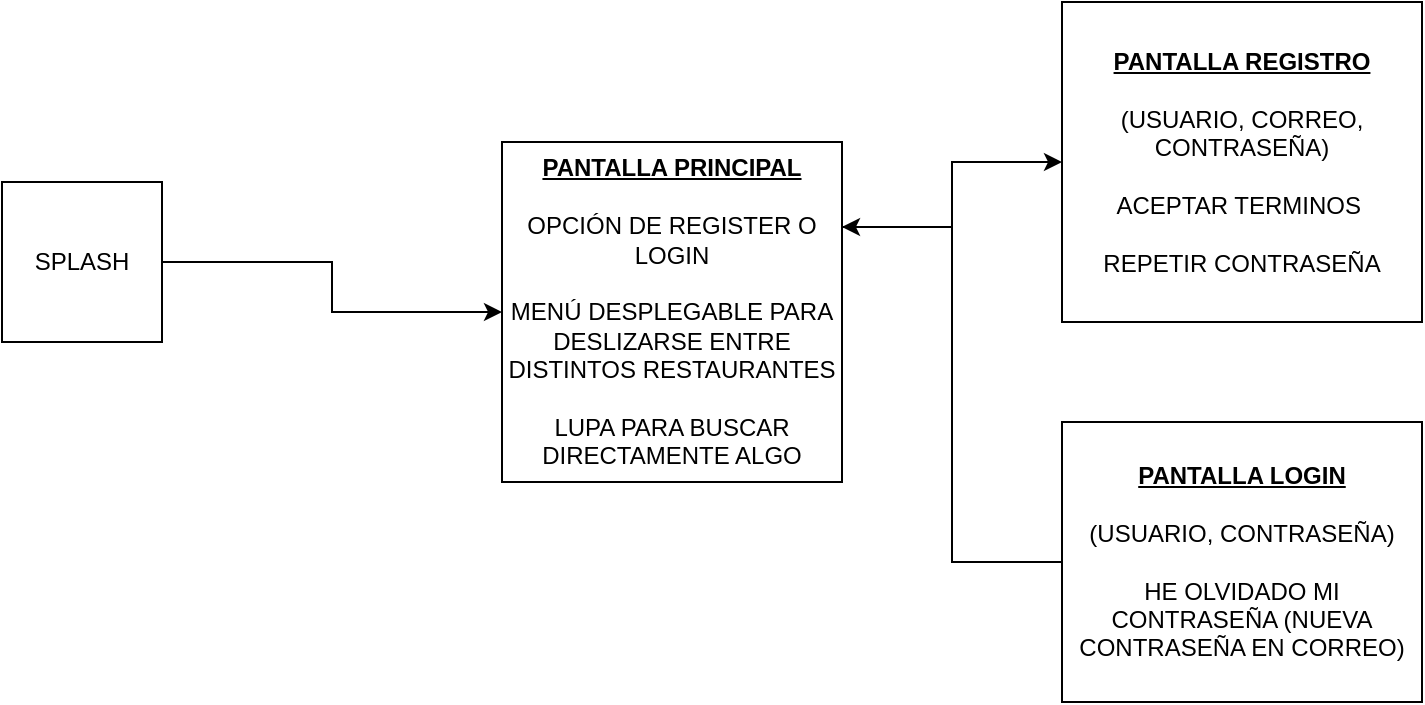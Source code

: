 <mxfile version="16.2.7" type="github">
  <diagram id="Jh1lQvCwjJmvqfQ_JmAx" name="Page-1">
    <mxGraphModel dx="1422" dy="754" grid="1" gridSize="10" guides="1" tooltips="1" connect="1" arrows="1" fold="1" page="1" pageScale="1" pageWidth="827" pageHeight="1169" math="0" shadow="0">
      <root>
        <mxCell id="0" />
        <mxCell id="1" parent="0" />
        <mxCell id="P1e0AgWwU6S6554_g8Xj-5" style="edgeStyle=orthogonalEdgeStyle;rounded=0;orthogonalLoop=1;jettySize=auto;html=1;" parent="1" source="P1e0AgWwU6S6554_g8Xj-1" target="P1e0AgWwU6S6554_g8Xj-4" edge="1">
          <mxGeometry relative="1" as="geometry" />
        </mxCell>
        <mxCell id="P1e0AgWwU6S6554_g8Xj-1" value="SPLASH" style="whiteSpace=wrap;html=1;aspect=fixed;" parent="1" vertex="1">
          <mxGeometry x="40" y="120" width="80" height="80" as="geometry" />
        </mxCell>
        <mxCell id="t2YSA9audPL5Asu2x8ZA-8" style="edgeStyle=orthogonalEdgeStyle;rounded=0;orthogonalLoop=1;jettySize=auto;html=1;exitX=1;exitY=0.25;exitDx=0;exitDy=0;entryX=0;entryY=0.5;entryDx=0;entryDy=0;" edge="1" parent="1" source="P1e0AgWwU6S6554_g8Xj-4" target="t2YSA9audPL5Asu2x8ZA-4">
          <mxGeometry relative="1" as="geometry" />
        </mxCell>
        <mxCell id="P1e0AgWwU6S6554_g8Xj-4" value="&lt;b&gt;&lt;u&gt;PANTALLA PRINCIPAL&lt;/u&gt;&lt;/b&gt;&lt;br&gt;&lt;br&gt;OPCIÓN DE REGISTER O LOGIN&lt;br&gt;&lt;br&gt;MENÚ DESPLEGABLE PARA DESLIZARSE ENTRE DISTINTOS RESTAURANTES&lt;br&gt;&lt;br&gt;LUPA PARA BUSCAR DIRECTAMENTE ALGO" style="whiteSpace=wrap;html=1;aspect=fixed;" parent="1" vertex="1">
          <mxGeometry x="290" y="100" width="170" height="170" as="geometry" />
        </mxCell>
        <mxCell id="t2YSA9audPL5Asu2x8ZA-4" value="&lt;b&gt;&lt;u&gt;PANTALLA REGISTRO&lt;/u&gt;&lt;/b&gt;&lt;br&gt;&lt;br&gt;(USUARIO, CORREO, CONTRASEÑA)&lt;br&gt;&lt;br&gt;ACEPTAR TERMINOS&amp;nbsp;&lt;br&gt;&lt;br&gt;REPETIR CONTRASEÑA" style="rounded=0;whiteSpace=wrap;html=1;" vertex="1" parent="1">
          <mxGeometry x="570" y="30" width="180" height="160" as="geometry" />
        </mxCell>
        <mxCell id="t2YSA9audPL5Asu2x8ZA-12" style="edgeStyle=orthogonalEdgeStyle;rounded=0;orthogonalLoop=1;jettySize=auto;html=1;entryX=1;entryY=0.25;entryDx=0;entryDy=0;" edge="1" parent="1" source="t2YSA9audPL5Asu2x8ZA-11" target="P1e0AgWwU6S6554_g8Xj-4">
          <mxGeometry relative="1" as="geometry" />
        </mxCell>
        <mxCell id="t2YSA9audPL5Asu2x8ZA-11" value="&lt;b&gt;&lt;u&gt;PANTALLA LOGIN&lt;br&gt;&lt;/u&gt;&lt;/b&gt;&lt;br&gt;(USUARIO, CONTRASEÑA)&lt;br&gt;&lt;br&gt;HE OLVIDADO MI CONTRASEÑA (NUEVA CONTRASEÑA EN CORREO)&lt;br&gt;" style="rounded=0;whiteSpace=wrap;html=1;" vertex="1" parent="1">
          <mxGeometry x="570" y="240" width="180" height="140" as="geometry" />
        </mxCell>
      </root>
    </mxGraphModel>
  </diagram>
</mxfile>

